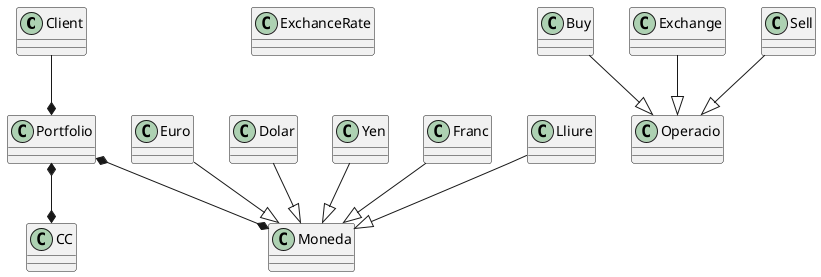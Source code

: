 @startuml

class Client {}

class Portfolio {}

class CC {}

class Moneda {}

class Euro {}

class Dolar {}

class Yen {}

class Franc {}

class Lliure {}

class ExchanceRate {}

class Operacio {}

class Buy {}

class Exchange {}

class Sell {}

Client --* Portfolio
Portfolio *--* Moneda
Portfolio *--* CC

Euro --|> Moneda
Dolar --|> Moneda
Yen --|> Moneda
Franc --|> Moneda
Lliure --|> Moneda

Buy --|> Operacio
Exchange --|> Operacio
Sell --|> Operacio

@enduml